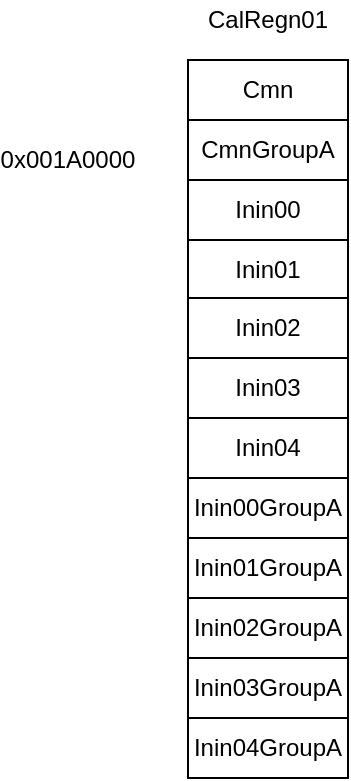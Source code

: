 <mxfile version="14.1.1" type="github">
  <diagram id="RuMLqHy3RxYvsem4Vksn" name="Page-1">
    <mxGraphModel dx="903" dy="477" grid="1" gridSize="10" guides="1" tooltips="1" connect="1" arrows="1" fold="1" page="1" pageScale="1" pageWidth="850" pageHeight="1100" math="0" shadow="0">
      <root>
        <mxCell id="0" />
        <mxCell id="1" parent="0" />
        <mxCell id="PHvKi-Emu8E6jwM2ZB0a-19" value="Cmn" style="rounded=0;whiteSpace=wrap;html=1;imageWidth=29;imageHeight=30;" vertex="1" parent="1">
          <mxGeometry x="220" y="60" width="80" height="30" as="geometry" />
        </mxCell>
        <mxCell id="PHvKi-Emu8E6jwM2ZB0a-20" value="CmnGroupA" style="rounded=0;whiteSpace=wrap;html=1;imageWidth=29;imageHeight=30;" vertex="1" parent="1">
          <mxGeometry x="220" y="90" width="80" height="30" as="geometry" />
        </mxCell>
        <mxCell id="PHvKi-Emu8E6jwM2ZB0a-26" value="Inin00" style="rounded=0;whiteSpace=wrap;html=1;imageWidth=29;imageHeight=30;" vertex="1" parent="1">
          <mxGeometry x="220" y="120" width="80" height="30" as="geometry" />
        </mxCell>
        <mxCell id="PHvKi-Emu8E6jwM2ZB0a-27" value="Inin01" style="rounded=0;whiteSpace=wrap;html=1;imageWidth=29;imageHeight=30;" vertex="1" parent="1">
          <mxGeometry x="220" y="150" width="80" height="30" as="geometry" />
        </mxCell>
        <mxCell id="PHvKi-Emu8E6jwM2ZB0a-28" value="Inin02" style="rounded=0;whiteSpace=wrap;html=1;imageWidth=29;imageHeight=30;" vertex="1" parent="1">
          <mxGeometry x="220" y="179" width="80" height="30" as="geometry" />
        </mxCell>
        <mxCell id="PHvKi-Emu8E6jwM2ZB0a-29" value="Inin03" style="rounded=0;whiteSpace=wrap;html=1;imageWidth=29;imageHeight=30;" vertex="1" parent="1">
          <mxGeometry x="220" y="209" width="80" height="30" as="geometry" />
        </mxCell>
        <mxCell id="PHvKi-Emu8E6jwM2ZB0a-30" value="Inin04" style="rounded=0;whiteSpace=wrap;html=1;imageWidth=29;imageHeight=30;" vertex="1" parent="1">
          <mxGeometry x="220" y="239" width="80" height="30" as="geometry" />
        </mxCell>
        <mxCell id="PHvKi-Emu8E6jwM2ZB0a-31" value="Inin00GroupA" style="rounded=0;whiteSpace=wrap;html=1;imageWidth=29;imageHeight=30;" vertex="1" parent="1">
          <mxGeometry x="220" y="269" width="80" height="30" as="geometry" />
        </mxCell>
        <mxCell id="PHvKi-Emu8E6jwM2ZB0a-33" value="Inin01GroupA" style="rounded=0;whiteSpace=wrap;html=1;imageWidth=29;imageHeight=30;" vertex="1" parent="1">
          <mxGeometry x="220" y="299" width="80" height="30" as="geometry" />
        </mxCell>
        <mxCell id="PHvKi-Emu8E6jwM2ZB0a-34" value="Inin02GroupA" style="rounded=0;whiteSpace=wrap;html=1;imageWidth=29;imageHeight=30;" vertex="1" parent="1">
          <mxGeometry x="220" y="329" width="80" height="30" as="geometry" />
        </mxCell>
        <mxCell id="PHvKi-Emu8E6jwM2ZB0a-35" value="Inin03GroupA" style="rounded=0;whiteSpace=wrap;html=1;imageWidth=29;imageHeight=30;" vertex="1" parent="1">
          <mxGeometry x="220" y="359" width="80" height="30" as="geometry" />
        </mxCell>
        <mxCell id="PHvKi-Emu8E6jwM2ZB0a-36" value="Inin04GroupA" style="rounded=0;whiteSpace=wrap;html=1;imageWidth=29;imageHeight=30;arcSize=15;" vertex="1" parent="1">
          <mxGeometry x="220" y="389" width="80" height="30" as="geometry" />
        </mxCell>
        <mxCell id="PHvKi-Emu8E6jwM2ZB0a-38" value="0x001A0000" style="text;html=1;strokeColor=none;fillColor=none;align=center;verticalAlign=middle;whiteSpace=wrap;rounded=0;" vertex="1" parent="1">
          <mxGeometry x="140" y="100" width="40" height="20" as="geometry" />
        </mxCell>
        <mxCell id="PHvKi-Emu8E6jwM2ZB0a-39" value="CalRegn01" style="text;html=1;strokeColor=none;fillColor=none;align=center;verticalAlign=middle;whiteSpace=wrap;rounded=0;" vertex="1" parent="1">
          <mxGeometry x="230" y="30" width="60" height="20" as="geometry" />
        </mxCell>
      </root>
    </mxGraphModel>
  </diagram>
</mxfile>
